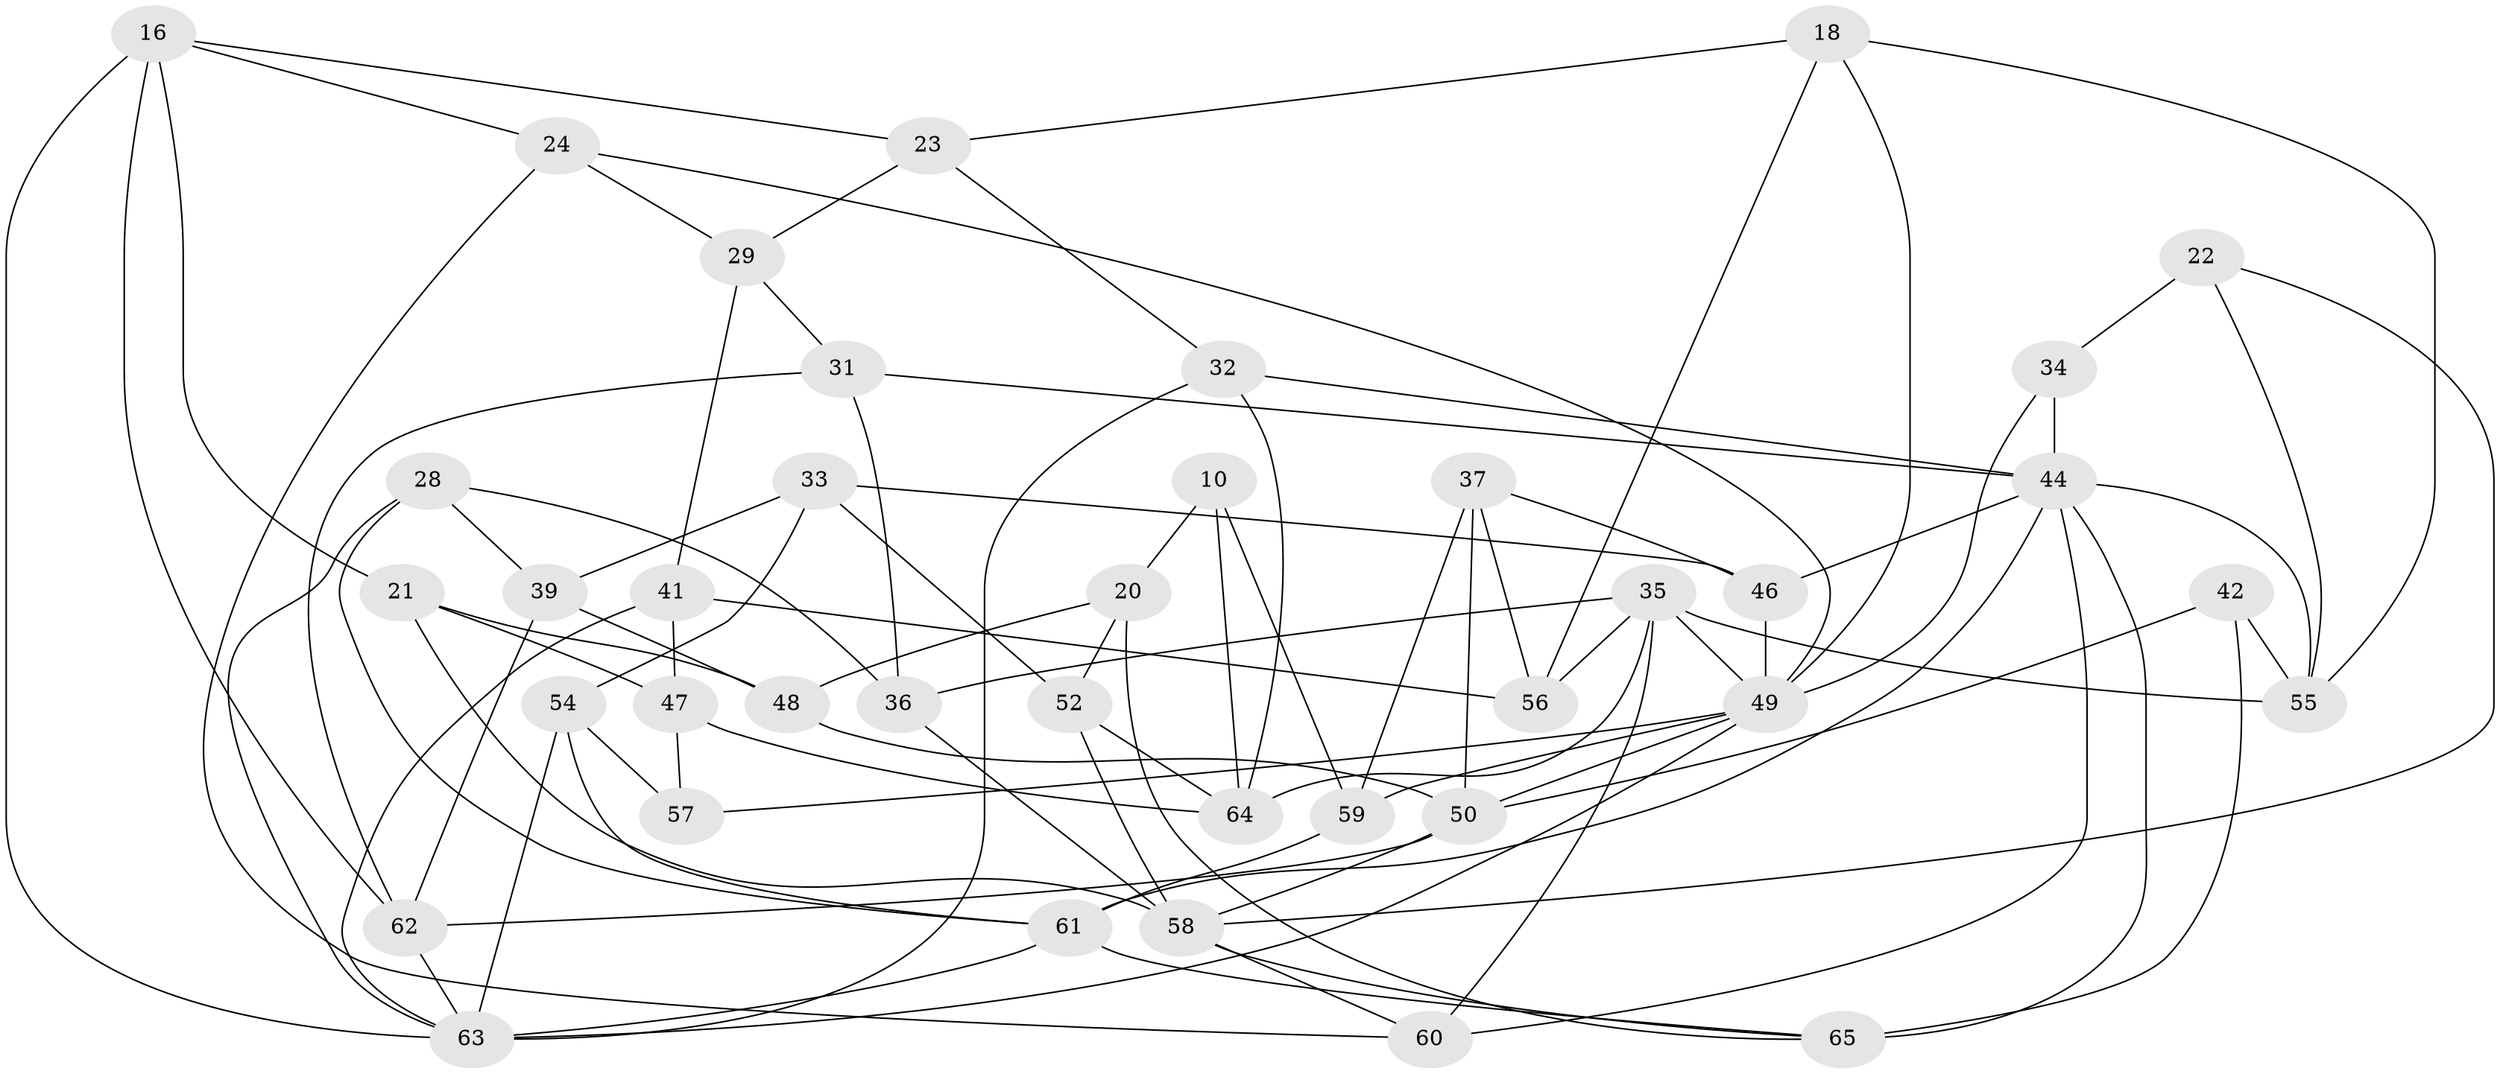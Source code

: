 // original degree distribution, {4: 1.0}
// Generated by graph-tools (version 1.1) at 2025/03/03/04/25 22:03:01]
// undirected, 39 vertices, 89 edges
graph export_dot {
graph [start="1"]
  node [color=gray90,style=filled];
  10;
  16 [super="+5"];
  18;
  20;
  21;
  22;
  23;
  24;
  28;
  29;
  31;
  32;
  33;
  34 [super="+17"];
  35 [super="+2+11"];
  36;
  37;
  39;
  41;
  42;
  44 [super="+3+7+15"];
  46;
  47;
  48;
  49 [super="+9+38"];
  50 [super="+8+43"];
  52;
  54 [super="+30"];
  55 [super="+26"];
  56;
  57;
  58 [super="+13+53"];
  59;
  60 [super="+40"];
  61 [super="+25+51"];
  62 [super="+14"];
  63 [super="+6+45"];
  64 [super="+4"];
  65 [super="+27"];
  10 -- 64 [weight=2];
  10 -- 59;
  10 -- 20;
  16 -- 21;
  16 -- 23;
  16 -- 24;
  16 -- 62;
  16 -- 63 [weight=2];
  18 -- 56;
  18 -- 23;
  18 -- 55;
  18 -- 49;
  20 -- 52;
  20 -- 48;
  20 -- 65;
  21 -- 48;
  21 -- 58;
  21 -- 47;
  22 -- 55;
  22 -- 34 [weight=2];
  22 -- 58;
  23 -- 29;
  23 -- 32;
  24 -- 29;
  24 -- 60;
  24 -- 49;
  28 -- 36;
  28 -- 39;
  28 -- 61;
  28 -- 63;
  29 -- 41;
  29 -- 31;
  31 -- 36;
  31 -- 44;
  31 -- 62;
  32 -- 64;
  32 -- 44;
  32 -- 63;
  33 -- 46;
  33 -- 39;
  33 -- 54;
  33 -- 52;
  34 -- 49 [weight=2];
  34 -- 44 [weight=2];
  35 -- 36;
  35 -- 64;
  35 -- 55 [weight=2];
  35 -- 56;
  35 -- 60 [weight=2];
  35 -- 49;
  36 -- 58;
  37 -- 46;
  37 -- 59;
  37 -- 56;
  37 -- 50;
  39 -- 62;
  39 -- 48;
  41 -- 47;
  41 -- 56;
  41 -- 63;
  42 -- 50;
  42 -- 65 [weight=2];
  42 -- 55;
  44 -- 46;
  44 -- 55;
  44 -- 65;
  44 -- 60;
  44 -- 61 [weight=2];
  46 -- 49;
  47 -- 64;
  47 -- 57;
  48 -- 50;
  49 -- 59;
  49 -- 57;
  49 -- 50 [weight=2];
  49 -- 63 [weight=2];
  50 -- 62 [weight=2];
  50 -- 58;
  52 -- 64;
  52 -- 58;
  54 -- 57 [weight=2];
  54 -- 61 [weight=2];
  54 -- 63;
  58 -- 65;
  58 -- 60 [weight=2];
  59 -- 61;
  61 -- 63;
  61 -- 65;
  62 -- 63;
}
